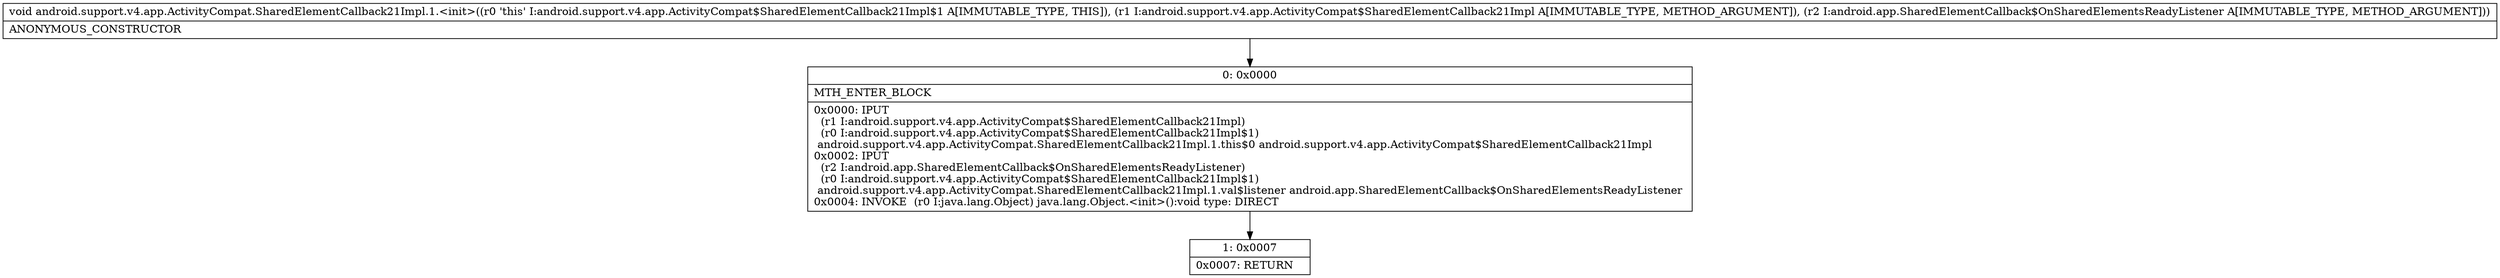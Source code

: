 digraph "CFG forandroid.support.v4.app.ActivityCompat.SharedElementCallback21Impl.1.\<init\>(Landroid\/support\/v4\/app\/ActivityCompat$SharedElementCallback21Impl;Landroid\/app\/SharedElementCallback$OnSharedElementsReadyListener;)V" {
Node_0 [shape=record,label="{0\:\ 0x0000|MTH_ENTER_BLOCK\l|0x0000: IPUT  \l  (r1 I:android.support.v4.app.ActivityCompat$SharedElementCallback21Impl)\l  (r0 I:android.support.v4.app.ActivityCompat$SharedElementCallback21Impl$1)\l android.support.v4.app.ActivityCompat.SharedElementCallback21Impl.1.this$0 android.support.v4.app.ActivityCompat$SharedElementCallback21Impl \l0x0002: IPUT  \l  (r2 I:android.app.SharedElementCallback$OnSharedElementsReadyListener)\l  (r0 I:android.support.v4.app.ActivityCompat$SharedElementCallback21Impl$1)\l android.support.v4.app.ActivityCompat.SharedElementCallback21Impl.1.val$listener android.app.SharedElementCallback$OnSharedElementsReadyListener \l0x0004: INVOKE  (r0 I:java.lang.Object) java.lang.Object.\<init\>():void type: DIRECT \l}"];
Node_1 [shape=record,label="{1\:\ 0x0007|0x0007: RETURN   \l}"];
MethodNode[shape=record,label="{void android.support.v4.app.ActivityCompat.SharedElementCallback21Impl.1.\<init\>((r0 'this' I:android.support.v4.app.ActivityCompat$SharedElementCallback21Impl$1 A[IMMUTABLE_TYPE, THIS]), (r1 I:android.support.v4.app.ActivityCompat$SharedElementCallback21Impl A[IMMUTABLE_TYPE, METHOD_ARGUMENT]), (r2 I:android.app.SharedElementCallback$OnSharedElementsReadyListener A[IMMUTABLE_TYPE, METHOD_ARGUMENT]))  | ANONYMOUS_CONSTRUCTOR\l}"];
MethodNode -> Node_0;
Node_0 -> Node_1;
}

